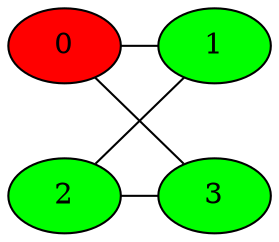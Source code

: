 graph G { 
	0 -- 1 -- 2 -- 3;
	3 -- 0;
	{rank=same 0 1}
	{rank=same 3 2}
	0 [style=filled, fillcolor=red]
	1 [style=filled, fillcolor=green]
	2 [style=filled, fillcolor=green]
	3 [style=filled, fillcolor=green]
}